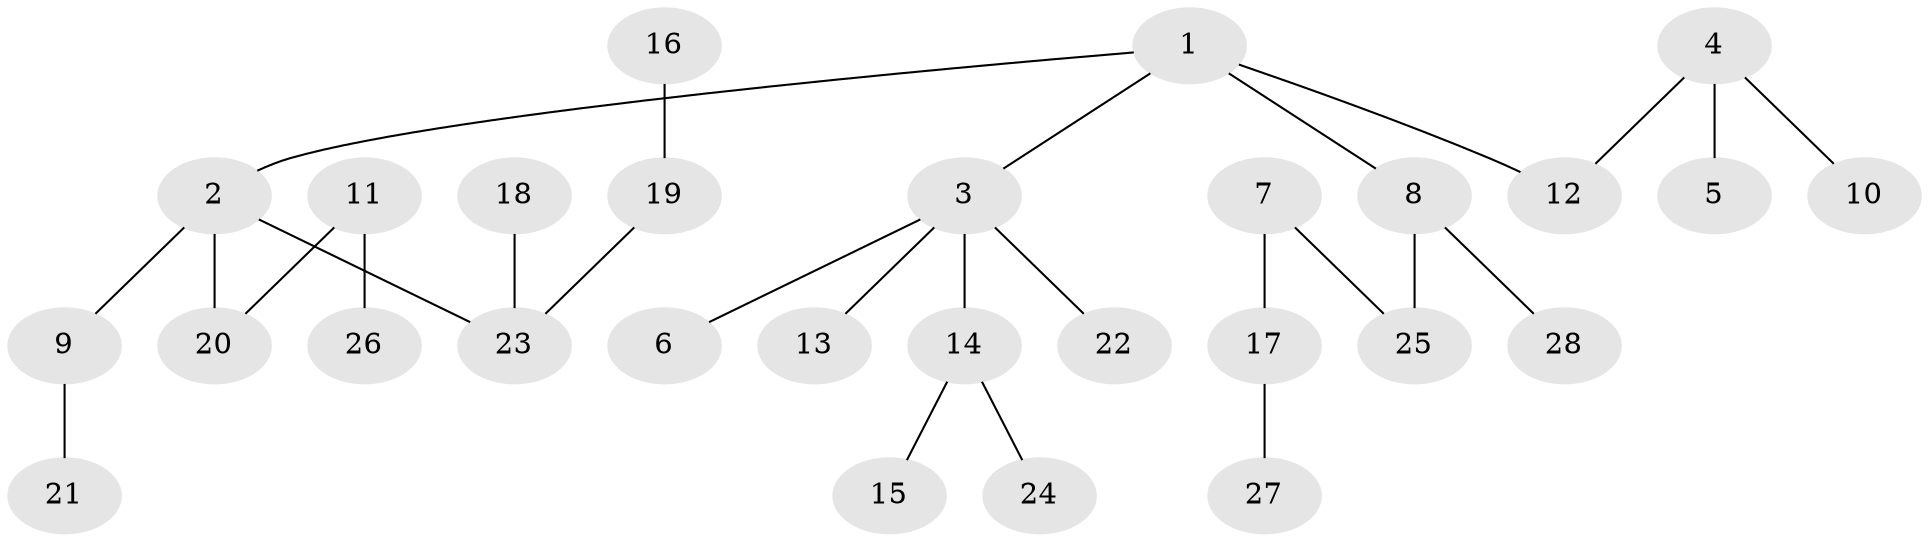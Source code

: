 // original degree distribution, {4: 0.125, 5: 0.03571428571428571, 3: 0.14285714285714285, 1: 0.5357142857142857, 2: 0.16071428571428573}
// Generated by graph-tools (version 1.1) at 2025/02/03/09/25 03:02:21]
// undirected, 28 vertices, 27 edges
graph export_dot {
graph [start="1"]
  node [color=gray90,style=filled];
  1;
  2;
  3;
  4;
  5;
  6;
  7;
  8;
  9;
  10;
  11;
  12;
  13;
  14;
  15;
  16;
  17;
  18;
  19;
  20;
  21;
  22;
  23;
  24;
  25;
  26;
  27;
  28;
  1 -- 2 [weight=1.0];
  1 -- 3 [weight=1.0];
  1 -- 8 [weight=1.0];
  1 -- 12 [weight=1.0];
  2 -- 9 [weight=1.0];
  2 -- 20 [weight=1.0];
  2 -- 23 [weight=1.0];
  3 -- 6 [weight=1.0];
  3 -- 13 [weight=1.0];
  3 -- 14 [weight=1.0];
  3 -- 22 [weight=1.0];
  4 -- 5 [weight=1.0];
  4 -- 10 [weight=1.0];
  4 -- 12 [weight=1.0];
  7 -- 17 [weight=1.0];
  7 -- 25 [weight=1.0];
  8 -- 25 [weight=1.0];
  8 -- 28 [weight=1.0];
  9 -- 21 [weight=1.0];
  11 -- 20 [weight=1.0];
  11 -- 26 [weight=1.0];
  14 -- 15 [weight=1.0];
  14 -- 24 [weight=1.0];
  16 -- 19 [weight=1.0];
  17 -- 27 [weight=1.0];
  18 -- 23 [weight=1.0];
  19 -- 23 [weight=1.0];
}
